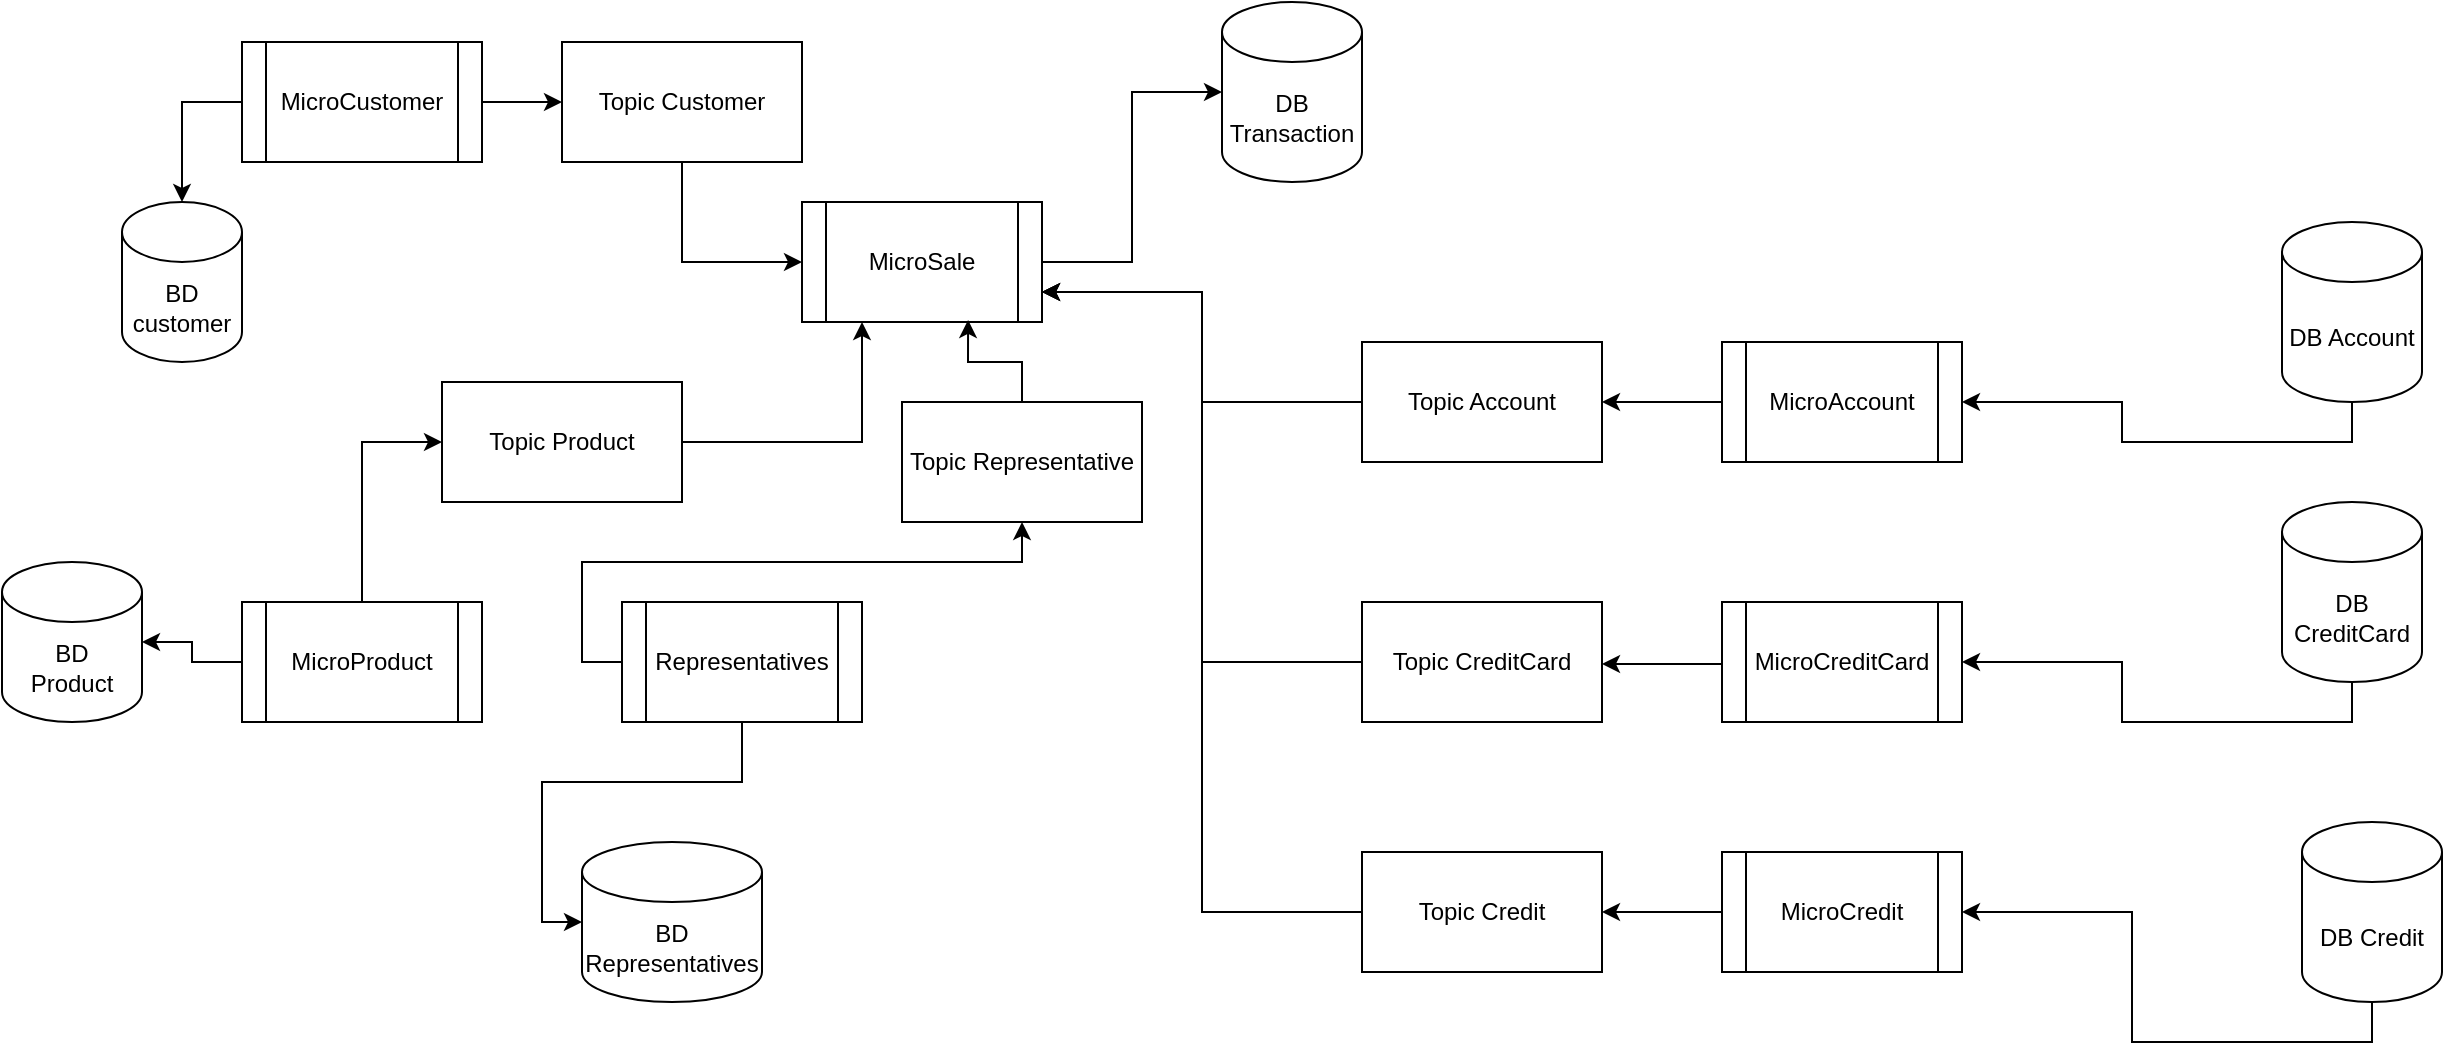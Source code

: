 <mxfile version="14.8.0" type="github">
  <diagram id="J2JfC7K7UwUUO45GrCEN" name="Page-1">
    <mxGraphModel dx="1038" dy="547" grid="1" gridSize="10" guides="1" tooltips="1" connect="1" arrows="1" fold="1" page="0" pageScale="1" pageWidth="827" pageHeight="1169" math="0" shadow="0">
      <root>
        <mxCell id="0" />
        <mxCell id="1" parent="0" />
        <mxCell id="Hutvo4wjOnZVV8LiBHFV-1" value="MicroCustomer" style="shape=process;whiteSpace=wrap;html=1;backgroundOutline=1;" parent="1" vertex="1">
          <mxGeometry x="120" y="70" width="120" height="60" as="geometry" />
        </mxCell>
        <mxCell id="Hutvo4wjOnZVV8LiBHFV-2" value="BD&lt;br&gt;customer" style="shape=cylinder3;whiteSpace=wrap;html=1;boundedLbl=1;backgroundOutline=1;size=15;" parent="1" vertex="1">
          <mxGeometry x="60" y="150" width="60" height="80" as="geometry" />
        </mxCell>
        <mxCell id="Hutvo4wjOnZVV8LiBHFV-4" value="MicroProduct" style="shape=process;whiteSpace=wrap;html=1;backgroundOutline=1;" parent="1" vertex="1">
          <mxGeometry x="120" y="350" width="120" height="60" as="geometry" />
        </mxCell>
        <mxCell id="Hutvo4wjOnZVV8LiBHFV-5" value="BD&lt;br&gt;Product" style="shape=cylinder3;whiteSpace=wrap;html=1;boundedLbl=1;backgroundOutline=1;size=15;" parent="1" vertex="1">
          <mxGeometry y="330" width="70" height="80" as="geometry" />
        </mxCell>
        <mxCell id="DNXzDhhK5Adzky4bazDL-3" style="edgeStyle=orthogonalEdgeStyle;rounded=0;orthogonalLoop=1;jettySize=auto;html=1;entryX=0;entryY=0.5;entryDx=0;entryDy=0;entryPerimeter=0;" parent="1" source="DNXzDhhK5Adzky4bazDL-1" target="DNXzDhhK5Adzky4bazDL-2" edge="1">
          <mxGeometry relative="1" as="geometry" />
        </mxCell>
        <mxCell id="DNXzDhhK5Adzky4bazDL-1" value="MicroSale" style="shape=process;whiteSpace=wrap;html=1;backgroundOutline=1;" parent="1" vertex="1">
          <mxGeometry x="400" y="150" width="120" height="60" as="geometry" />
        </mxCell>
        <mxCell id="DNXzDhhK5Adzky4bazDL-2" value="DB Transaction" style="shape=cylinder3;whiteSpace=wrap;html=1;boundedLbl=1;backgroundOutline=1;size=15;" parent="1" vertex="1">
          <mxGeometry x="610" y="50" width="70" height="90" as="geometry" />
        </mxCell>
        <mxCell id="Hutvo4wjOnZVV8LiBHFV-7" value="BD&lt;br&gt;Representatives" style="shape=cylinder3;whiteSpace=wrap;html=1;boundedLbl=1;backgroundOutline=1;size=15;" parent="1" vertex="1">
          <mxGeometry x="290" y="470" width="90" height="80" as="geometry" />
        </mxCell>
        <mxCell id="Hutvo4wjOnZVV8LiBHFV-10" style="edgeStyle=orthogonalEdgeStyle;rounded=0;orthogonalLoop=1;jettySize=auto;html=1;" parent="1" source="Hutvo4wjOnZVV8LiBHFV-4" target="Hutvo4wjOnZVV8LiBHFV-5" edge="1">
          <mxGeometry relative="1" as="geometry">
            <mxPoint x="270" y="415" as="sourcePoint" />
            <mxPoint x="360" y="330" as="targetPoint" />
          </mxGeometry>
        </mxCell>
        <mxCell id="Hutvo4wjOnZVV8LiBHFV-12" style="edgeStyle=orthogonalEdgeStyle;rounded=0;orthogonalLoop=1;jettySize=auto;html=1;entryX=0;entryY=0.5;entryDx=0;entryDy=0;exitX=0.5;exitY=1;exitDx=0;exitDy=0;" parent="1" source="Hutvo4wjOnZVV8LiBHFV-18" target="DNXzDhhK5Adzky4bazDL-1" edge="1">
          <mxGeometry relative="1" as="geometry">
            <mxPoint x="380" y="160" as="sourcePoint" />
            <mxPoint x="380" y="65" as="targetPoint" />
          </mxGeometry>
        </mxCell>
        <mxCell id="Hutvo4wjOnZVV8LiBHFV-18" value="&lt;span&gt;Topic Customer&lt;/span&gt;" style="rounded=0;whiteSpace=wrap;html=1;" parent="1" vertex="1">
          <mxGeometry x="280" y="70" width="120" height="60" as="geometry" />
        </mxCell>
        <mxCell id="Hutvo4wjOnZVV8LiBHFV-19" style="edgeStyle=orthogonalEdgeStyle;rounded=0;orthogonalLoop=1;jettySize=auto;html=1;entryX=0;entryY=0.5;entryDx=0;entryDy=0;" parent="1" source="Hutvo4wjOnZVV8LiBHFV-1" target="Hutvo4wjOnZVV8LiBHFV-18" edge="1">
          <mxGeometry relative="1" as="geometry">
            <mxPoint x="335" y="120" as="sourcePoint" />
            <mxPoint x="285" y="30" as="targetPoint" />
          </mxGeometry>
        </mxCell>
        <mxCell id="Hutvo4wjOnZVV8LiBHFV-20" value="&lt;span&gt;Topic Product&lt;/span&gt;" style="rounded=0;whiteSpace=wrap;html=1;" parent="1" vertex="1">
          <mxGeometry x="220" y="240" width="120" height="60" as="geometry" />
        </mxCell>
        <mxCell id="Hutvo4wjOnZVV8LiBHFV-21" style="edgeStyle=orthogonalEdgeStyle;rounded=0;orthogonalLoop=1;jettySize=auto;html=1;entryX=0;entryY=0.5;entryDx=0;entryDy=0;exitX=0.5;exitY=0;exitDx=0;exitDy=0;" parent="1" source="Hutvo4wjOnZVV8LiBHFV-4" target="Hutvo4wjOnZVV8LiBHFV-20" edge="1">
          <mxGeometry relative="1" as="geometry">
            <mxPoint x="220" y="270" as="sourcePoint" />
            <mxPoint x="330" y="270" as="targetPoint" />
          </mxGeometry>
        </mxCell>
        <mxCell id="Hutvo4wjOnZVV8LiBHFV-22" style="edgeStyle=orthogonalEdgeStyle;rounded=0;orthogonalLoop=1;jettySize=auto;html=1;exitX=1;exitY=0.5;exitDx=0;exitDy=0;entryX=0.25;entryY=1;entryDx=0;entryDy=0;" parent="1" source="Hutvo4wjOnZVV8LiBHFV-20" target="DNXzDhhK5Adzky4bazDL-1" edge="1">
          <mxGeometry relative="1" as="geometry">
            <mxPoint x="460" y="270" as="sourcePoint" />
            <mxPoint x="530" y="220" as="targetPoint" />
          </mxGeometry>
        </mxCell>
        <mxCell id="DNXzDhhK5Adzky4bazDL-5" style="edgeStyle=orthogonalEdgeStyle;rounded=0;orthogonalLoop=1;jettySize=auto;html=1;entryX=0;entryY=0.5;entryDx=0;entryDy=0;entryPerimeter=0;" parent="1" source="Hutvo4wjOnZVV8LiBHFV-23" target="Hutvo4wjOnZVV8LiBHFV-7" edge="1">
          <mxGeometry relative="1" as="geometry" />
        </mxCell>
        <mxCell id="Hutvo4wjOnZVV8LiBHFV-23" value="Representatives" style="shape=process;whiteSpace=wrap;html=1;backgroundOutline=1;" parent="1" vertex="1">
          <mxGeometry x="310" y="350" width="120" height="60" as="geometry" />
        </mxCell>
        <mxCell id="Hutvo4wjOnZVV8LiBHFV-24" value="&lt;span&gt;Topic Representative&lt;/span&gt;" style="rounded=0;whiteSpace=wrap;html=1;" parent="1" vertex="1">
          <mxGeometry x="450" y="250" width="120" height="60" as="geometry" />
        </mxCell>
        <mxCell id="Hutvo4wjOnZVV8LiBHFV-25" style="edgeStyle=orthogonalEdgeStyle;rounded=0;orthogonalLoop=1;jettySize=auto;html=1;exitX=0;exitY=0.5;exitDx=0;exitDy=0;entryX=0.5;entryY=1;entryDx=0;entryDy=0;" parent="1" source="Hutvo4wjOnZVV8LiBHFV-23" target="Hutvo4wjOnZVV8LiBHFV-24" edge="1">
          <mxGeometry relative="1" as="geometry">
            <mxPoint x="800" y="370" as="sourcePoint" />
            <mxPoint x="720" y="330" as="targetPoint" />
          </mxGeometry>
        </mxCell>
        <mxCell id="Hutvo4wjOnZVV8LiBHFV-27" style="edgeStyle=orthogonalEdgeStyle;rounded=0;orthogonalLoop=1;jettySize=auto;html=1;exitX=0.5;exitY=0;exitDx=0;exitDy=0;entryX=0.692;entryY=0.983;entryDx=0;entryDy=0;entryPerimeter=0;" parent="1" source="Hutvo4wjOnZVV8LiBHFV-24" target="DNXzDhhK5Adzky4bazDL-1" edge="1">
          <mxGeometry relative="1" as="geometry">
            <mxPoint x="850" y="260" as="sourcePoint" />
            <mxPoint x="530" y="270" as="targetPoint" />
          </mxGeometry>
        </mxCell>
        <mxCell id="Hutvo4wjOnZVV8LiBHFV-28" style="edgeStyle=orthogonalEdgeStyle;rounded=0;orthogonalLoop=1;jettySize=auto;html=1;entryX=0.5;entryY=0;entryDx=0;entryDy=0;entryPerimeter=0;exitX=0;exitY=0.5;exitDx=0;exitDy=0;" parent="1" source="Hutvo4wjOnZVV8LiBHFV-1" target="Hutvo4wjOnZVV8LiBHFV-2" edge="1">
          <mxGeometry relative="1" as="geometry">
            <mxPoint x="180" y="60" as="sourcePoint" />
            <mxPoint x="270" y="-32.5" as="targetPoint" />
            <Array as="points">
              <mxPoint x="90" y="100" />
            </Array>
          </mxGeometry>
        </mxCell>
        <mxCell id="qib1Vxd6Q9VXnNDb8m66-1" value="MicroAccount" style="shape=process;whiteSpace=wrap;html=1;backgroundOutline=1;" vertex="1" parent="1">
          <mxGeometry x="860" y="220" width="120" height="60" as="geometry" />
        </mxCell>
        <mxCell id="qib1Vxd6Q9VXnNDb8m66-2" value="DB Account" style="shape=cylinder3;whiteSpace=wrap;html=1;boundedLbl=1;backgroundOutline=1;size=15;" vertex="1" parent="1">
          <mxGeometry x="1140" y="160" width="70" height="90" as="geometry" />
        </mxCell>
        <mxCell id="qib1Vxd6Q9VXnNDb8m66-4" style="edgeStyle=orthogonalEdgeStyle;rounded=0;orthogonalLoop=1;jettySize=auto;html=1;exitX=0.5;exitY=1;exitDx=0;exitDy=0;entryX=1;entryY=0.5;entryDx=0;entryDy=0;exitPerimeter=0;" edge="1" parent="1" source="qib1Vxd6Q9VXnNDb8m66-2" target="qib1Vxd6Q9VXnNDb8m66-1">
          <mxGeometry relative="1" as="geometry">
            <mxPoint x="1068.5" y="270.51" as="sourcePoint" />
            <mxPoint x="1041.54" y="229.49" as="targetPoint" />
          </mxGeometry>
        </mxCell>
        <mxCell id="qib1Vxd6Q9VXnNDb8m66-6" value="MicroCreditCard" style="shape=process;whiteSpace=wrap;html=1;backgroundOutline=1;" vertex="1" parent="1">
          <mxGeometry x="860" y="350" width="120" height="60" as="geometry" />
        </mxCell>
        <mxCell id="qib1Vxd6Q9VXnNDb8m66-7" value="DB CreditCard" style="shape=cylinder3;whiteSpace=wrap;html=1;boundedLbl=1;backgroundOutline=1;size=15;" vertex="1" parent="1">
          <mxGeometry x="1140" y="300" width="70" height="90" as="geometry" />
        </mxCell>
        <mxCell id="qib1Vxd6Q9VXnNDb8m66-8" style="edgeStyle=orthogonalEdgeStyle;rounded=0;orthogonalLoop=1;jettySize=auto;html=1;exitX=0.5;exitY=1;exitDx=0;exitDy=0;entryX=1;entryY=0.5;entryDx=0;entryDy=0;exitPerimeter=0;" edge="1" parent="1" source="qib1Vxd6Q9VXnNDb8m66-7" target="qib1Vxd6Q9VXnNDb8m66-6">
          <mxGeometry relative="1" as="geometry">
            <mxPoint x="1068.5" y="400.51" as="sourcePoint" />
            <mxPoint x="1041.54" y="359.49" as="targetPoint" />
          </mxGeometry>
        </mxCell>
        <mxCell id="qib1Vxd6Q9VXnNDb8m66-20" style="edgeStyle=orthogonalEdgeStyle;rounded=0;orthogonalLoop=1;jettySize=auto;html=1;" edge="1" parent="1" source="qib1Vxd6Q9VXnNDb8m66-9" target="qib1Vxd6Q9VXnNDb8m66-17">
          <mxGeometry relative="1" as="geometry" />
        </mxCell>
        <mxCell id="qib1Vxd6Q9VXnNDb8m66-9" value="MicroCredit" style="shape=process;whiteSpace=wrap;html=1;backgroundOutline=1;" vertex="1" parent="1">
          <mxGeometry x="860" y="475" width="120" height="60" as="geometry" />
        </mxCell>
        <mxCell id="qib1Vxd6Q9VXnNDb8m66-10" value="DB Credit" style="shape=cylinder3;whiteSpace=wrap;html=1;boundedLbl=1;backgroundOutline=1;size=15;" vertex="1" parent="1">
          <mxGeometry x="1150" y="460" width="70" height="90" as="geometry" />
        </mxCell>
        <mxCell id="qib1Vxd6Q9VXnNDb8m66-11" style="edgeStyle=orthogonalEdgeStyle;rounded=0;orthogonalLoop=1;jettySize=auto;html=1;exitX=0.5;exitY=1;exitDx=0;exitDy=0;entryX=1;entryY=0.5;entryDx=0;entryDy=0;exitPerimeter=0;" edge="1" parent="1" source="qib1Vxd6Q9VXnNDb8m66-10" target="qib1Vxd6Q9VXnNDb8m66-9">
          <mxGeometry relative="1" as="geometry">
            <mxPoint x="1088.5" y="520.51" as="sourcePoint" />
            <mxPoint x="1061.54" y="479.49" as="targetPoint" />
          </mxGeometry>
        </mxCell>
        <mxCell id="qib1Vxd6Q9VXnNDb8m66-21" style="edgeStyle=orthogonalEdgeStyle;rounded=0;orthogonalLoop=1;jettySize=auto;html=1;entryX=1;entryY=0.75;entryDx=0;entryDy=0;" edge="1" parent="1" source="qib1Vxd6Q9VXnNDb8m66-15" target="DNXzDhhK5Adzky4bazDL-1">
          <mxGeometry relative="1" as="geometry" />
        </mxCell>
        <mxCell id="qib1Vxd6Q9VXnNDb8m66-15" value="&lt;span&gt;Topic Account&lt;/span&gt;" style="rounded=0;whiteSpace=wrap;html=1;" vertex="1" parent="1">
          <mxGeometry x="680" y="220" width="120" height="60" as="geometry" />
        </mxCell>
        <mxCell id="qib1Vxd6Q9VXnNDb8m66-22" style="edgeStyle=orthogonalEdgeStyle;rounded=0;orthogonalLoop=1;jettySize=auto;html=1;entryX=1;entryY=0.75;entryDx=0;entryDy=0;" edge="1" parent="1" source="qib1Vxd6Q9VXnNDb8m66-16" target="DNXzDhhK5Adzky4bazDL-1">
          <mxGeometry relative="1" as="geometry" />
        </mxCell>
        <mxCell id="qib1Vxd6Q9VXnNDb8m66-16" value="&lt;span&gt;Topic CreditCard&lt;/span&gt;" style="rounded=0;whiteSpace=wrap;html=1;" vertex="1" parent="1">
          <mxGeometry x="680" y="350" width="120" height="60" as="geometry" />
        </mxCell>
        <mxCell id="qib1Vxd6Q9VXnNDb8m66-23" style="edgeStyle=orthogonalEdgeStyle;rounded=0;orthogonalLoop=1;jettySize=auto;html=1;entryX=1;entryY=0.75;entryDx=0;entryDy=0;" edge="1" parent="1" source="qib1Vxd6Q9VXnNDb8m66-17" target="DNXzDhhK5Adzky4bazDL-1">
          <mxGeometry relative="1" as="geometry" />
        </mxCell>
        <mxCell id="qib1Vxd6Q9VXnNDb8m66-17" value="&lt;span&gt;Topic Credit&lt;/span&gt;" style="rounded=0;whiteSpace=wrap;html=1;" vertex="1" parent="1">
          <mxGeometry x="680" y="475" width="120" height="60" as="geometry" />
        </mxCell>
        <mxCell id="qib1Vxd6Q9VXnNDb8m66-18" style="edgeStyle=orthogonalEdgeStyle;rounded=0;orthogonalLoop=1;jettySize=auto;html=1;exitX=0;exitY=0.5;exitDx=0;exitDy=0;entryX=1;entryY=0.5;entryDx=0;entryDy=0;" edge="1" parent="1" source="qib1Vxd6Q9VXnNDb8m66-1" target="qib1Vxd6Q9VXnNDb8m66-15">
          <mxGeometry relative="1" as="geometry">
            <mxPoint x="860" y="261.02" as="sourcePoint" />
            <mxPoint x="833.04" y="220.0" as="targetPoint" />
          </mxGeometry>
        </mxCell>
        <mxCell id="qib1Vxd6Q9VXnNDb8m66-19" style="edgeStyle=orthogonalEdgeStyle;rounded=0;orthogonalLoop=1;jettySize=auto;html=1;exitX=0.5;exitY=0;exitDx=0;exitDy=0;" edge="1" parent="1">
          <mxGeometry relative="1" as="geometry">
            <mxPoint x="860" y="381.02" as="sourcePoint" />
            <mxPoint x="800" y="381" as="targetPoint" />
          </mxGeometry>
        </mxCell>
      </root>
    </mxGraphModel>
  </diagram>
</mxfile>
